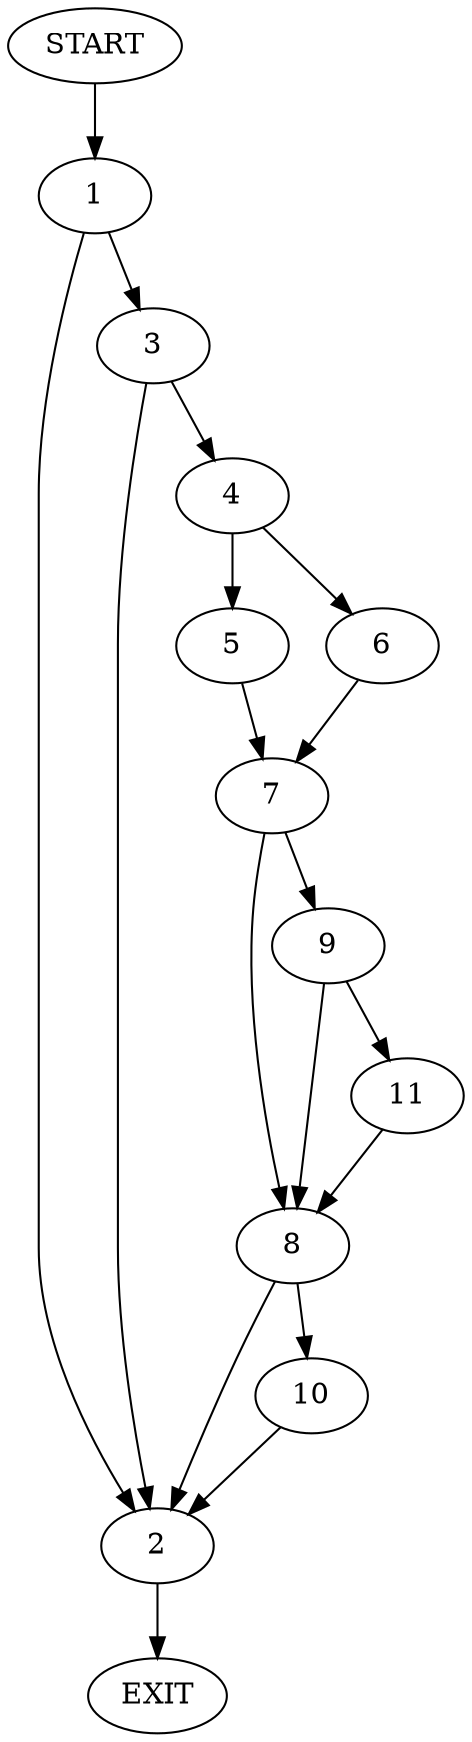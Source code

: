 digraph {
0 [label="START"]
12 [label="EXIT"]
0 -> 1
1 -> 2
1 -> 3
3 -> 4
3 -> 2
2 -> 12
4 -> 5
4 -> 6
6 -> 7
5 -> 7
7 -> 8
7 -> 9
8 -> 10
8 -> 2
9 -> 8
9 -> 11
11 -> 8
10 -> 2
}
